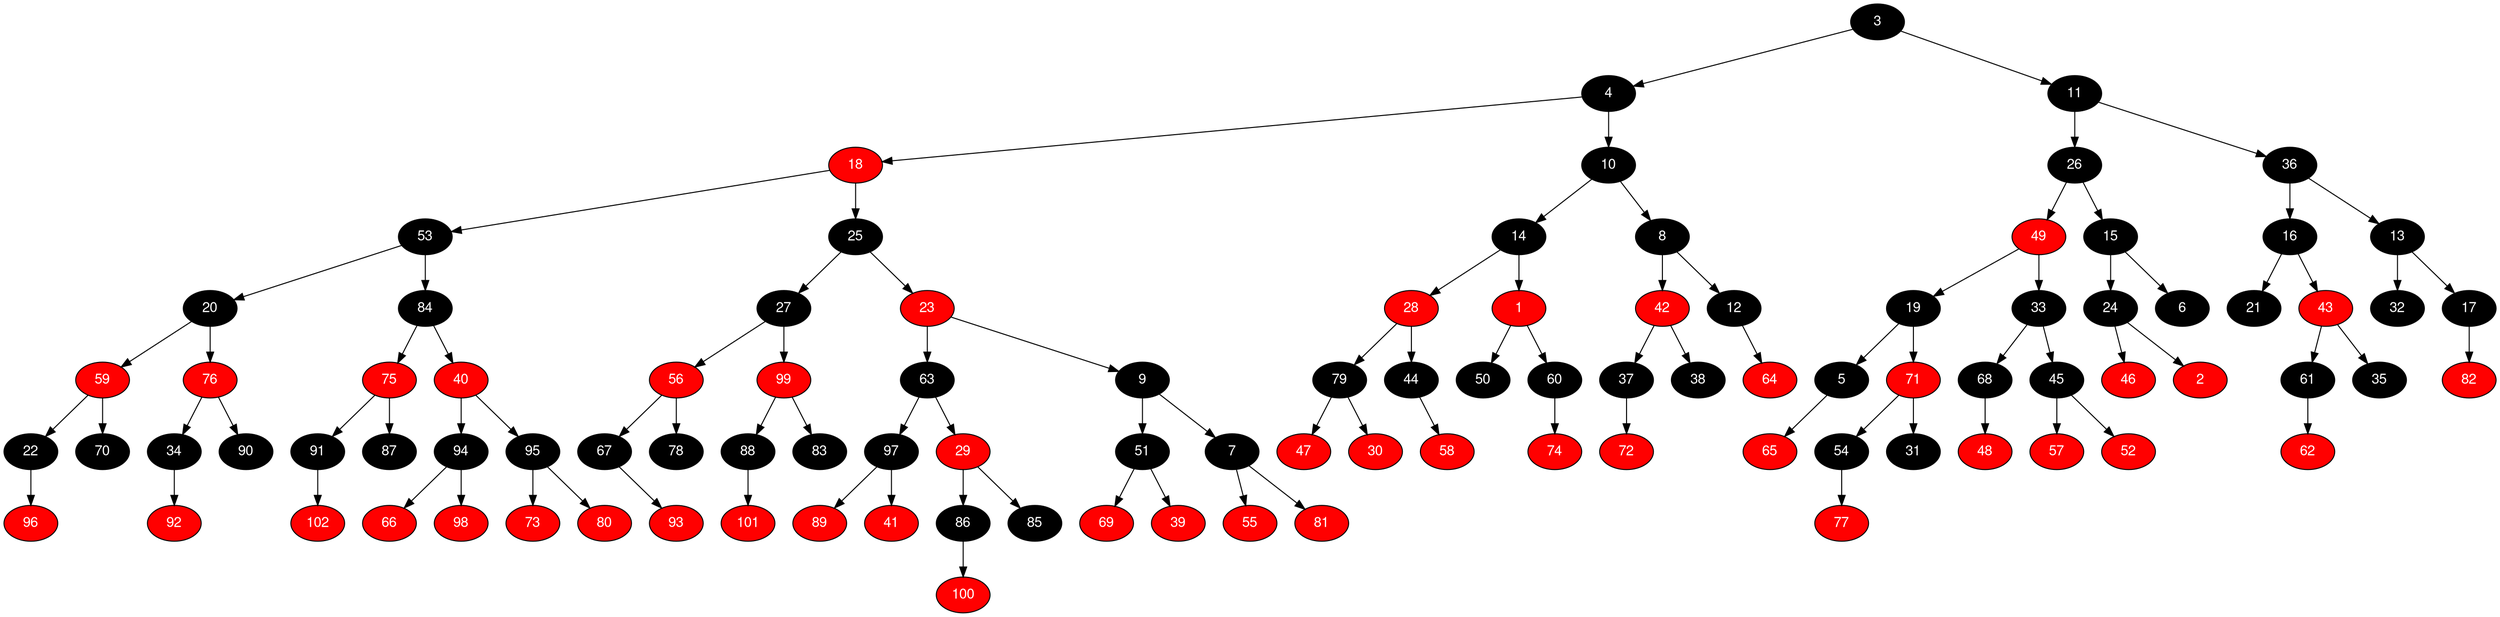 digraph RB_Teste {
	node [fontname="Helvetica,Arial,sans-serif" style="filled"]
	edge [fontname="Helvetica,Arial,sans-serif" color="black"]

	{
		node [fillcolor=" black" fontcolor=" white"] 3 
		node [fillcolor=" black" fontcolor=" white"] 4 
		node [fillcolor=" red" fontcolor=" white"] 18 
		node [fillcolor=" black" fontcolor=" white"] 53 
		node [fillcolor=" black" fontcolor=" white"] 20 
		node [fillcolor=" red" fontcolor=" white"] 59 
		node [fillcolor=" black" fontcolor=" white"] 22 
		node [fillcolor=" red" fontcolor=" white"] 96 
		node [fillcolor=" black" fontcolor=" white"] 70 
		node [fillcolor=" red" fontcolor=" white"] 76 
		node [fillcolor=" black" fontcolor=" white"] 34 
		node [fillcolor=" red" fontcolor=" white"] 92 
		node [fillcolor=" black" fontcolor=" white"] 90 
		node [fillcolor=" black" fontcolor=" white"] 84 
		node [fillcolor=" red" fontcolor=" white"] 75 
		node [fillcolor=" black" fontcolor=" white"] 91 
		node [fillcolor=" red" fontcolor=" white"] 102 
		node [fillcolor=" black" fontcolor=" white"] 87 
		node [fillcolor=" red" fontcolor=" white"] 40 
		node [fillcolor=" black" fontcolor=" white"] 94 
		node [fillcolor=" red" fontcolor=" white"] 66 
		node [fillcolor=" red" fontcolor=" white"] 98 
		node [fillcolor=" black" fontcolor=" white"] 95 
		node [fillcolor=" red" fontcolor=" white"] 73 
		node [fillcolor=" red" fontcolor=" white"] 80 
		node [fillcolor=" black" fontcolor=" white"] 25 
		node [fillcolor=" black" fontcolor=" white"] 27 
		node [fillcolor=" red" fontcolor=" white"] 56 
		node [fillcolor=" black" fontcolor=" white"] 67 
		node [fillcolor=" red" fontcolor=" white"] 93 
		node [fillcolor=" black" fontcolor=" white"] 78 
		node [fillcolor=" red" fontcolor=" white"] 99 
		node [fillcolor=" black" fontcolor=" white"] 88 
		node [fillcolor=" red" fontcolor=" white"] 101 
		node [fillcolor=" black" fontcolor=" white"] 83 
		node [fillcolor=" red" fontcolor=" white"] 23 
		node [fillcolor=" black" fontcolor=" white"] 63 
		node [fillcolor=" black" fontcolor=" white"] 97 
		node [fillcolor=" red" fontcolor=" white"] 89 
		node [fillcolor=" red" fontcolor=" white"] 41 
		node [fillcolor=" red" fontcolor=" white"] 29 
		node [fillcolor=" black" fontcolor=" white"] 86 
		node [fillcolor=" red" fontcolor=" white"] 100 
		node [fillcolor=" black" fontcolor=" white"] 85 
		node [fillcolor=" black" fontcolor=" white"] 9 
		node [fillcolor=" black" fontcolor=" white"] 51 
		node [fillcolor=" red" fontcolor=" white"] 69 
		node [fillcolor=" red" fontcolor=" white"] 39 
		node [fillcolor=" black" fontcolor=" white"] 7 
		node [fillcolor=" red" fontcolor=" white"] 55 
		node [fillcolor=" red" fontcolor=" white"] 81 
		node [fillcolor=" black" fontcolor=" white"] 10 
		node [fillcolor=" black" fontcolor=" white"] 14 
		node [fillcolor=" red" fontcolor=" white"] 28 
		node [fillcolor=" black" fontcolor=" white"] 79 
		node [fillcolor=" red" fontcolor=" white"] 47 
		node [fillcolor=" red" fontcolor=" white"] 30 
		node [fillcolor=" black" fontcolor=" white"] 44 
		node [fillcolor=" red" fontcolor=" white"] 58 
		node [fillcolor=" red" fontcolor=" white"] 1 
		node [fillcolor=" black" fontcolor=" white"] 50 
		node [fillcolor=" black" fontcolor=" white"] 60 
		node [fillcolor=" red" fontcolor=" white"] 74 
		node [fillcolor=" black" fontcolor=" white"] 8 
		node [fillcolor=" red" fontcolor=" white"] 42 
		node [fillcolor=" black" fontcolor=" white"] 37 
		node [fillcolor=" red" fontcolor=" white"] 72 
		node [fillcolor=" black" fontcolor=" white"] 38 
		node [fillcolor=" black" fontcolor=" white"] 12 
		node [fillcolor=" red" fontcolor=" white"] 64 
		node [fillcolor=" black" fontcolor=" white"] 11 
		node [fillcolor=" black" fontcolor=" white"] 26 
		node [fillcolor=" red" fontcolor=" white"] 49 
		node [fillcolor=" black" fontcolor=" white"] 19 
		node [fillcolor=" black" fontcolor=" white"] 5 
		node [fillcolor=" red" fontcolor=" white"] 65 
		node [fillcolor=" red" fontcolor=" white"] 71 
		node [fillcolor=" black" fontcolor=" white"] 54 
		node [fillcolor=" red" fontcolor=" white"] 77 
		node [fillcolor=" black" fontcolor=" white"] 31 
		node [fillcolor=" black" fontcolor=" white"] 33 
		node [fillcolor=" black" fontcolor=" white"] 68 
		node [fillcolor=" red" fontcolor=" white"] 48 
		node [fillcolor=" black" fontcolor=" white"] 45 
		node [fillcolor=" red" fontcolor=" white"] 57 
		node [fillcolor=" red" fontcolor=" white"] 52 
		node [fillcolor=" black" fontcolor=" white"] 15 
		node [fillcolor=" black" fontcolor=" white"] 24 
		node [fillcolor=" red" fontcolor=" white"] 46 
		node [fillcolor=" red" fontcolor=" white"] 2 
		node [fillcolor=" black" fontcolor=" white"] 6 
		node [fillcolor=" black" fontcolor=" white"] 36 
		node [fillcolor=" black" fontcolor=" white"] 16 
		node [fillcolor=" black" fontcolor=" white"] 21 
		node [fillcolor=" red" fontcolor=" white"] 43 
		node [fillcolor=" black" fontcolor=" white"] 61 
		node [fillcolor=" red" fontcolor=" white"] 62 
		node [fillcolor=" black" fontcolor=" white"] 35 
		node [fillcolor=" black" fontcolor=" white"] 13 
		node [fillcolor=" black" fontcolor=" white"] 32 
		node [fillcolor=" black" fontcolor=" white"] 17 
		node [fillcolor=" red" fontcolor=" white"] 82 
	}

	3 -> 4 
	3 -> 11 
	4 -> 18 
	4 -> 10 
	18 -> 53 
	18 -> 25 
	53 -> 20 
	53 -> 84 
	20 -> 59 
	20 -> 76 
	59 -> 22 
	59 -> 70 
	22 -> 96 
	76 -> 34 
	76 -> 90 
	34 -> 92 
	84 -> 75 
	84 -> 40 
	75 -> 91 
	75 -> 87 
	91 -> 102 
	40 -> 94 
	40 -> 95 
	94 -> 66 
	94 -> 98 
	95 -> 73 
	95 -> 80 
	25 -> 27 
	25 -> 23 
	27 -> 56 
	27 -> 99 
	56 -> 67 
	56 -> 78 
	67 -> 93 
	99 -> 88 
	99 -> 83 
	88 -> 101 
	23 -> 63 
	23 -> 9 
	63 -> 97 
	63 -> 29 
	97 -> 89 
	97 -> 41 
	29 -> 86 
	29 -> 85 
	86 -> 100 
	9 -> 51 
	9 -> 7 
	51 -> 69 
	51 -> 39 
	7 -> 55 
	7 -> 81 
	10 -> 14 
	10 -> 8 
	14 -> 28 
	14 -> 1 
	28 -> 79 
	28 -> 44 
	79 -> 47 
	79 -> 30 
	44 -> 58 
	1 -> 50 
	1 -> 60 
	60 -> 74 
	8 -> 42 
	8 -> 12 
	42 -> 37 
	42 -> 38 
	37 -> 72 
	12 -> 64 
	11 -> 26 
	11 -> 36 
	26 -> 49 
	26 -> 15 
	49 -> 19 
	49 -> 33 
	19 -> 5 
	19 -> 71 
	5 -> 65 
	71 -> 54 
	71 -> 31 
	54 -> 77 
	33 -> 68 
	33 -> 45 
	68 -> 48 
	45 -> 57 
	45 -> 52 
	15 -> 24 
	15 -> 6 
	24 -> 46 
	24 -> 2 
	36 -> 16 
	36 -> 13 
	16 -> 21 
	16 -> 43 
	43 -> 61 
	43 -> 35 
	61 -> 62 
	13 -> 32 
	13 -> 17 
	17 -> 82 
}
